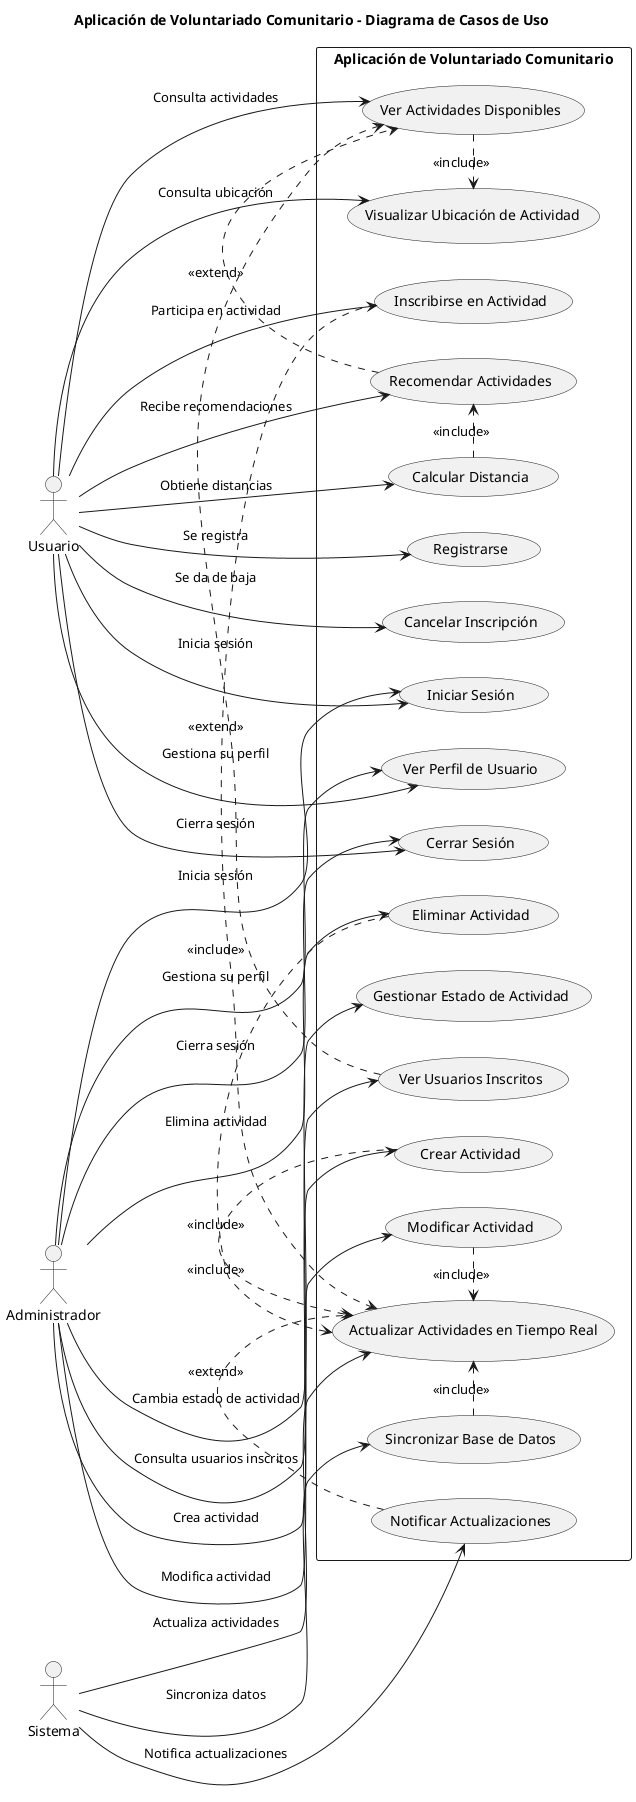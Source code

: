 @startuml

title Aplicación de Voluntariado Comunitario - Diagrama de Casos de Uso

left to right direction

actor Usuario as U
actor Administrador as A
actor Sistema as S

rectangle "Aplicación de Voluntariado Comunitario" {
    usecase UC1 as "Iniciar Sesión"
    usecase UC2 as "Registrarse"
    usecase UC3 as "Ver Actividades Disponibles"
    usecase UC4 as "Inscribirse en Actividad"
    usecase UC5 as "Cancelar Inscripción"
    usecase UC6 as "Recomendar Actividades"
    usecase UC7 as "Crear Actividad"
    usecase UC8 as "Modificar Actividad"
    usecase UC9 as "Eliminar Actividad"
    usecase UC10 as "Ver Usuarios Inscritos"
    usecase UC11 as "Gestionar Estado de Actividad"
    usecase UC12 as "Visualizar Ubicación de Actividad"
    usecase UC13 as "Actualizar Actividades en Tiempo Real"
    usecase UC14 as "Ver Perfil de Usuario"
    usecase UC15 as "Cerrar Sesión"
    usecase UC16 as "Sincronizar Base de Datos"
    usecase UC17 as "Notificar Actualizaciones"
    usecase UC18 as "Calcular Distancia"
}

' Usuario interactúa con los casos de uso principales
U --> UC1 : "Inicia sesión"
U --> UC2 : "Se registra"
U --> UC3 : "Consulta actividades"
U --> UC4 : "Participa en actividad"
U --> UC5 : "Se da de baja"
U --> UC6 : "Recibe recomendaciones"
U --> UC12 : "Consulta ubicación"
U --> UC14 : "Gestiona su perfil"
U --> UC15 : "Cierra sesión"
U --> UC18 : "Obtiene distancias"

' Administrador interactúa con funciones avanzadas
A --> UC1 : "Inicia sesión"
A --> UC7 : "Crea actividad"
A --> UC8 : "Modifica actividad"
A --> UC9 : "Elimina actividad"
A --> UC10 : "Consulta usuarios inscritos"
A --> UC11 : "Cambia estado de actividad"
A --> UC14 : "Gestiona su perfil"
A --> UC15 : "Cierra sesión"

' Sistema realiza operaciones en segundo plano
S --> UC13 : "Actualiza actividades"
S --> UC16 : "Sincroniza datos"
S --> UC17 : "Notifica actualizaciones"

' Relaciones entre casos de uso
UC3 .> UC12 : <<include>>
UC4 .> UC13 : <<include>>
UC6 .> UC3 : <<extend>>
UC10 .> UC3 : <<extend>>
UC7 .> UC13 : <<include>>
UC8 .> UC13 : <<include>>
UC9 .> UC13 : <<include>>
UC18 .> UC6 : <<include>>
UC16 .> UC13 : <<include>>
UC17 .> UC13 : <<extend>>

@enduml
